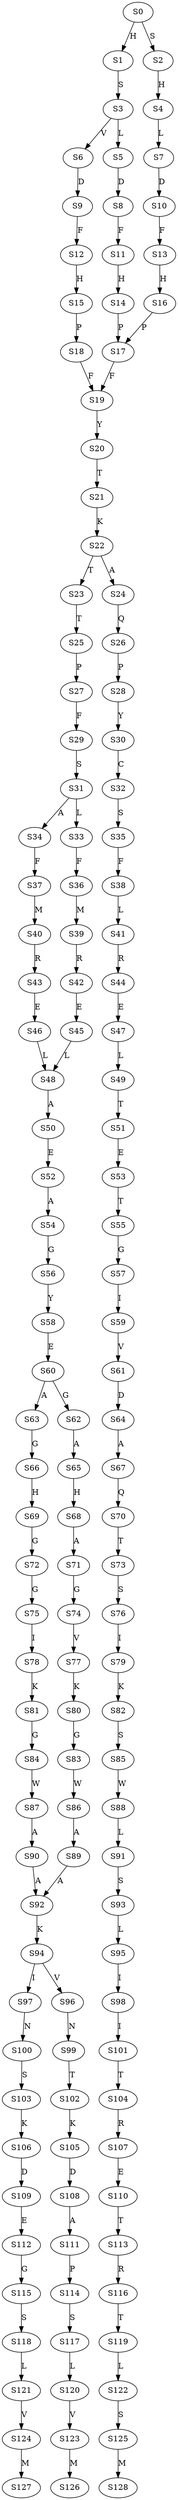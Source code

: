 strict digraph  {
	S0 -> S1 [ label = H ];
	S0 -> S2 [ label = S ];
	S1 -> S3 [ label = S ];
	S2 -> S4 [ label = H ];
	S3 -> S5 [ label = L ];
	S3 -> S6 [ label = V ];
	S4 -> S7 [ label = L ];
	S5 -> S8 [ label = D ];
	S6 -> S9 [ label = D ];
	S7 -> S10 [ label = D ];
	S8 -> S11 [ label = F ];
	S9 -> S12 [ label = F ];
	S10 -> S13 [ label = F ];
	S11 -> S14 [ label = H ];
	S12 -> S15 [ label = H ];
	S13 -> S16 [ label = H ];
	S14 -> S17 [ label = P ];
	S15 -> S18 [ label = P ];
	S16 -> S17 [ label = P ];
	S17 -> S19 [ label = F ];
	S18 -> S19 [ label = F ];
	S19 -> S20 [ label = Y ];
	S20 -> S21 [ label = T ];
	S21 -> S22 [ label = K ];
	S22 -> S23 [ label = T ];
	S22 -> S24 [ label = A ];
	S23 -> S25 [ label = T ];
	S24 -> S26 [ label = Q ];
	S25 -> S27 [ label = P ];
	S26 -> S28 [ label = P ];
	S27 -> S29 [ label = F ];
	S28 -> S30 [ label = Y ];
	S29 -> S31 [ label = S ];
	S30 -> S32 [ label = C ];
	S31 -> S33 [ label = L ];
	S31 -> S34 [ label = A ];
	S32 -> S35 [ label = S ];
	S33 -> S36 [ label = F ];
	S34 -> S37 [ label = F ];
	S35 -> S38 [ label = F ];
	S36 -> S39 [ label = M ];
	S37 -> S40 [ label = M ];
	S38 -> S41 [ label = L ];
	S39 -> S42 [ label = R ];
	S40 -> S43 [ label = R ];
	S41 -> S44 [ label = R ];
	S42 -> S45 [ label = E ];
	S43 -> S46 [ label = E ];
	S44 -> S47 [ label = E ];
	S45 -> S48 [ label = L ];
	S46 -> S48 [ label = L ];
	S47 -> S49 [ label = L ];
	S48 -> S50 [ label = A ];
	S49 -> S51 [ label = T ];
	S50 -> S52 [ label = E ];
	S51 -> S53 [ label = E ];
	S52 -> S54 [ label = A ];
	S53 -> S55 [ label = T ];
	S54 -> S56 [ label = G ];
	S55 -> S57 [ label = G ];
	S56 -> S58 [ label = Y ];
	S57 -> S59 [ label = I ];
	S58 -> S60 [ label = E ];
	S59 -> S61 [ label = V ];
	S60 -> S62 [ label = G ];
	S60 -> S63 [ label = A ];
	S61 -> S64 [ label = D ];
	S62 -> S65 [ label = A ];
	S63 -> S66 [ label = G ];
	S64 -> S67 [ label = A ];
	S65 -> S68 [ label = H ];
	S66 -> S69 [ label = H ];
	S67 -> S70 [ label = Q ];
	S68 -> S71 [ label = A ];
	S69 -> S72 [ label = G ];
	S70 -> S73 [ label = T ];
	S71 -> S74 [ label = G ];
	S72 -> S75 [ label = G ];
	S73 -> S76 [ label = S ];
	S74 -> S77 [ label = V ];
	S75 -> S78 [ label = I ];
	S76 -> S79 [ label = I ];
	S77 -> S80 [ label = K ];
	S78 -> S81 [ label = K ];
	S79 -> S82 [ label = K ];
	S80 -> S83 [ label = G ];
	S81 -> S84 [ label = G ];
	S82 -> S85 [ label = S ];
	S83 -> S86 [ label = W ];
	S84 -> S87 [ label = W ];
	S85 -> S88 [ label = W ];
	S86 -> S89 [ label = A ];
	S87 -> S90 [ label = A ];
	S88 -> S91 [ label = L ];
	S89 -> S92 [ label = A ];
	S90 -> S92 [ label = A ];
	S91 -> S93 [ label = S ];
	S92 -> S94 [ label = K ];
	S93 -> S95 [ label = L ];
	S94 -> S96 [ label = V ];
	S94 -> S97 [ label = I ];
	S95 -> S98 [ label = I ];
	S96 -> S99 [ label = N ];
	S97 -> S100 [ label = N ];
	S98 -> S101 [ label = I ];
	S99 -> S102 [ label = T ];
	S100 -> S103 [ label = S ];
	S101 -> S104 [ label = T ];
	S102 -> S105 [ label = K ];
	S103 -> S106 [ label = K ];
	S104 -> S107 [ label = R ];
	S105 -> S108 [ label = D ];
	S106 -> S109 [ label = D ];
	S107 -> S110 [ label = E ];
	S108 -> S111 [ label = A ];
	S109 -> S112 [ label = E ];
	S110 -> S113 [ label = T ];
	S111 -> S114 [ label = P ];
	S112 -> S115 [ label = G ];
	S113 -> S116 [ label = R ];
	S114 -> S117 [ label = S ];
	S115 -> S118 [ label = S ];
	S116 -> S119 [ label = T ];
	S117 -> S120 [ label = L ];
	S118 -> S121 [ label = L ];
	S119 -> S122 [ label = L ];
	S120 -> S123 [ label = V ];
	S121 -> S124 [ label = V ];
	S122 -> S125 [ label = S ];
	S123 -> S126 [ label = M ];
	S124 -> S127 [ label = M ];
	S125 -> S128 [ label = M ];
}

